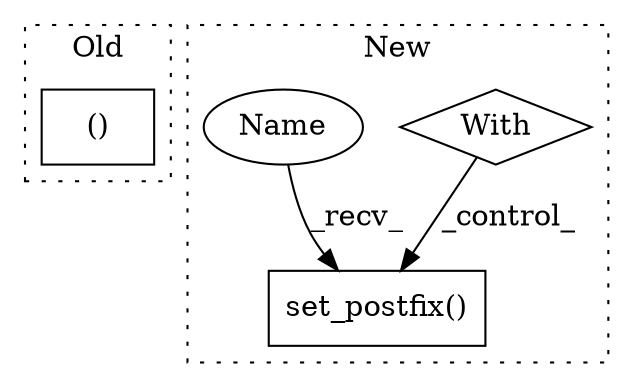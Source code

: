 digraph G {
subgraph cluster0 {
1 [label="()" a="54" s="4317" l="13" shape="box"];
label = "Old";
style="dotted";
}
subgraph cluster1 {
2 [label="set_postfix()" a="75" s="3808" l="33" shape="box"];
3 [label="With" a="39" s="3536,3545" l="5,34" shape="diamond"];
4 [label="Name" a="87" s="3808" l="1" shape="ellipse"];
label = "New";
style="dotted";
}
3 -> 2 [label="_control_"];
4 -> 2 [label="_recv_"];
}
